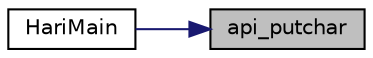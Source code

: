 digraph "api_putchar"
{
 // LATEX_PDF_SIZE
  edge [fontname="Helvetica",fontsize="10",labelfontname="Helvetica",labelfontsize="10"];
  node [fontname="Helvetica",fontsize="10",shape=record];
  rankdir="RL";
  Node1 [label="api_putchar",height=0.2,width=0.4,color="black", fillcolor="grey75", style="filled", fontcolor="black",tooltip="一文字表示する"];
  Node1 -> Node2 [dir="back",color="midnightblue",fontsize="10",style="solid",fontname="Helvetica"];
  Node2 [label="HariMain",height=0.2,width=0.4,color="black", fillcolor="white", style="filled",URL="$a_8c.html#a3bfd04b86eb41bd7301c75a3df6a89e0",tooltip=" "];
}

